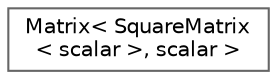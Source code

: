 digraph "Graphical Class Hierarchy"
{
 // LATEX_PDF_SIZE
  bgcolor="transparent";
  edge [fontname=Helvetica,fontsize=10,labelfontname=Helvetica,labelfontsize=10];
  node [fontname=Helvetica,fontsize=10,shape=box,height=0.2,width=0.4];
  rankdir="LR";
  Node0 [id="Node000000",label="Matrix\< SquareMatrix\l\< scalar \>, scalar \>",height=0.2,width=0.4,color="grey40", fillcolor="white", style="filled",URL="$classFoam_1_1Matrix.html",tooltip=" "];
}
